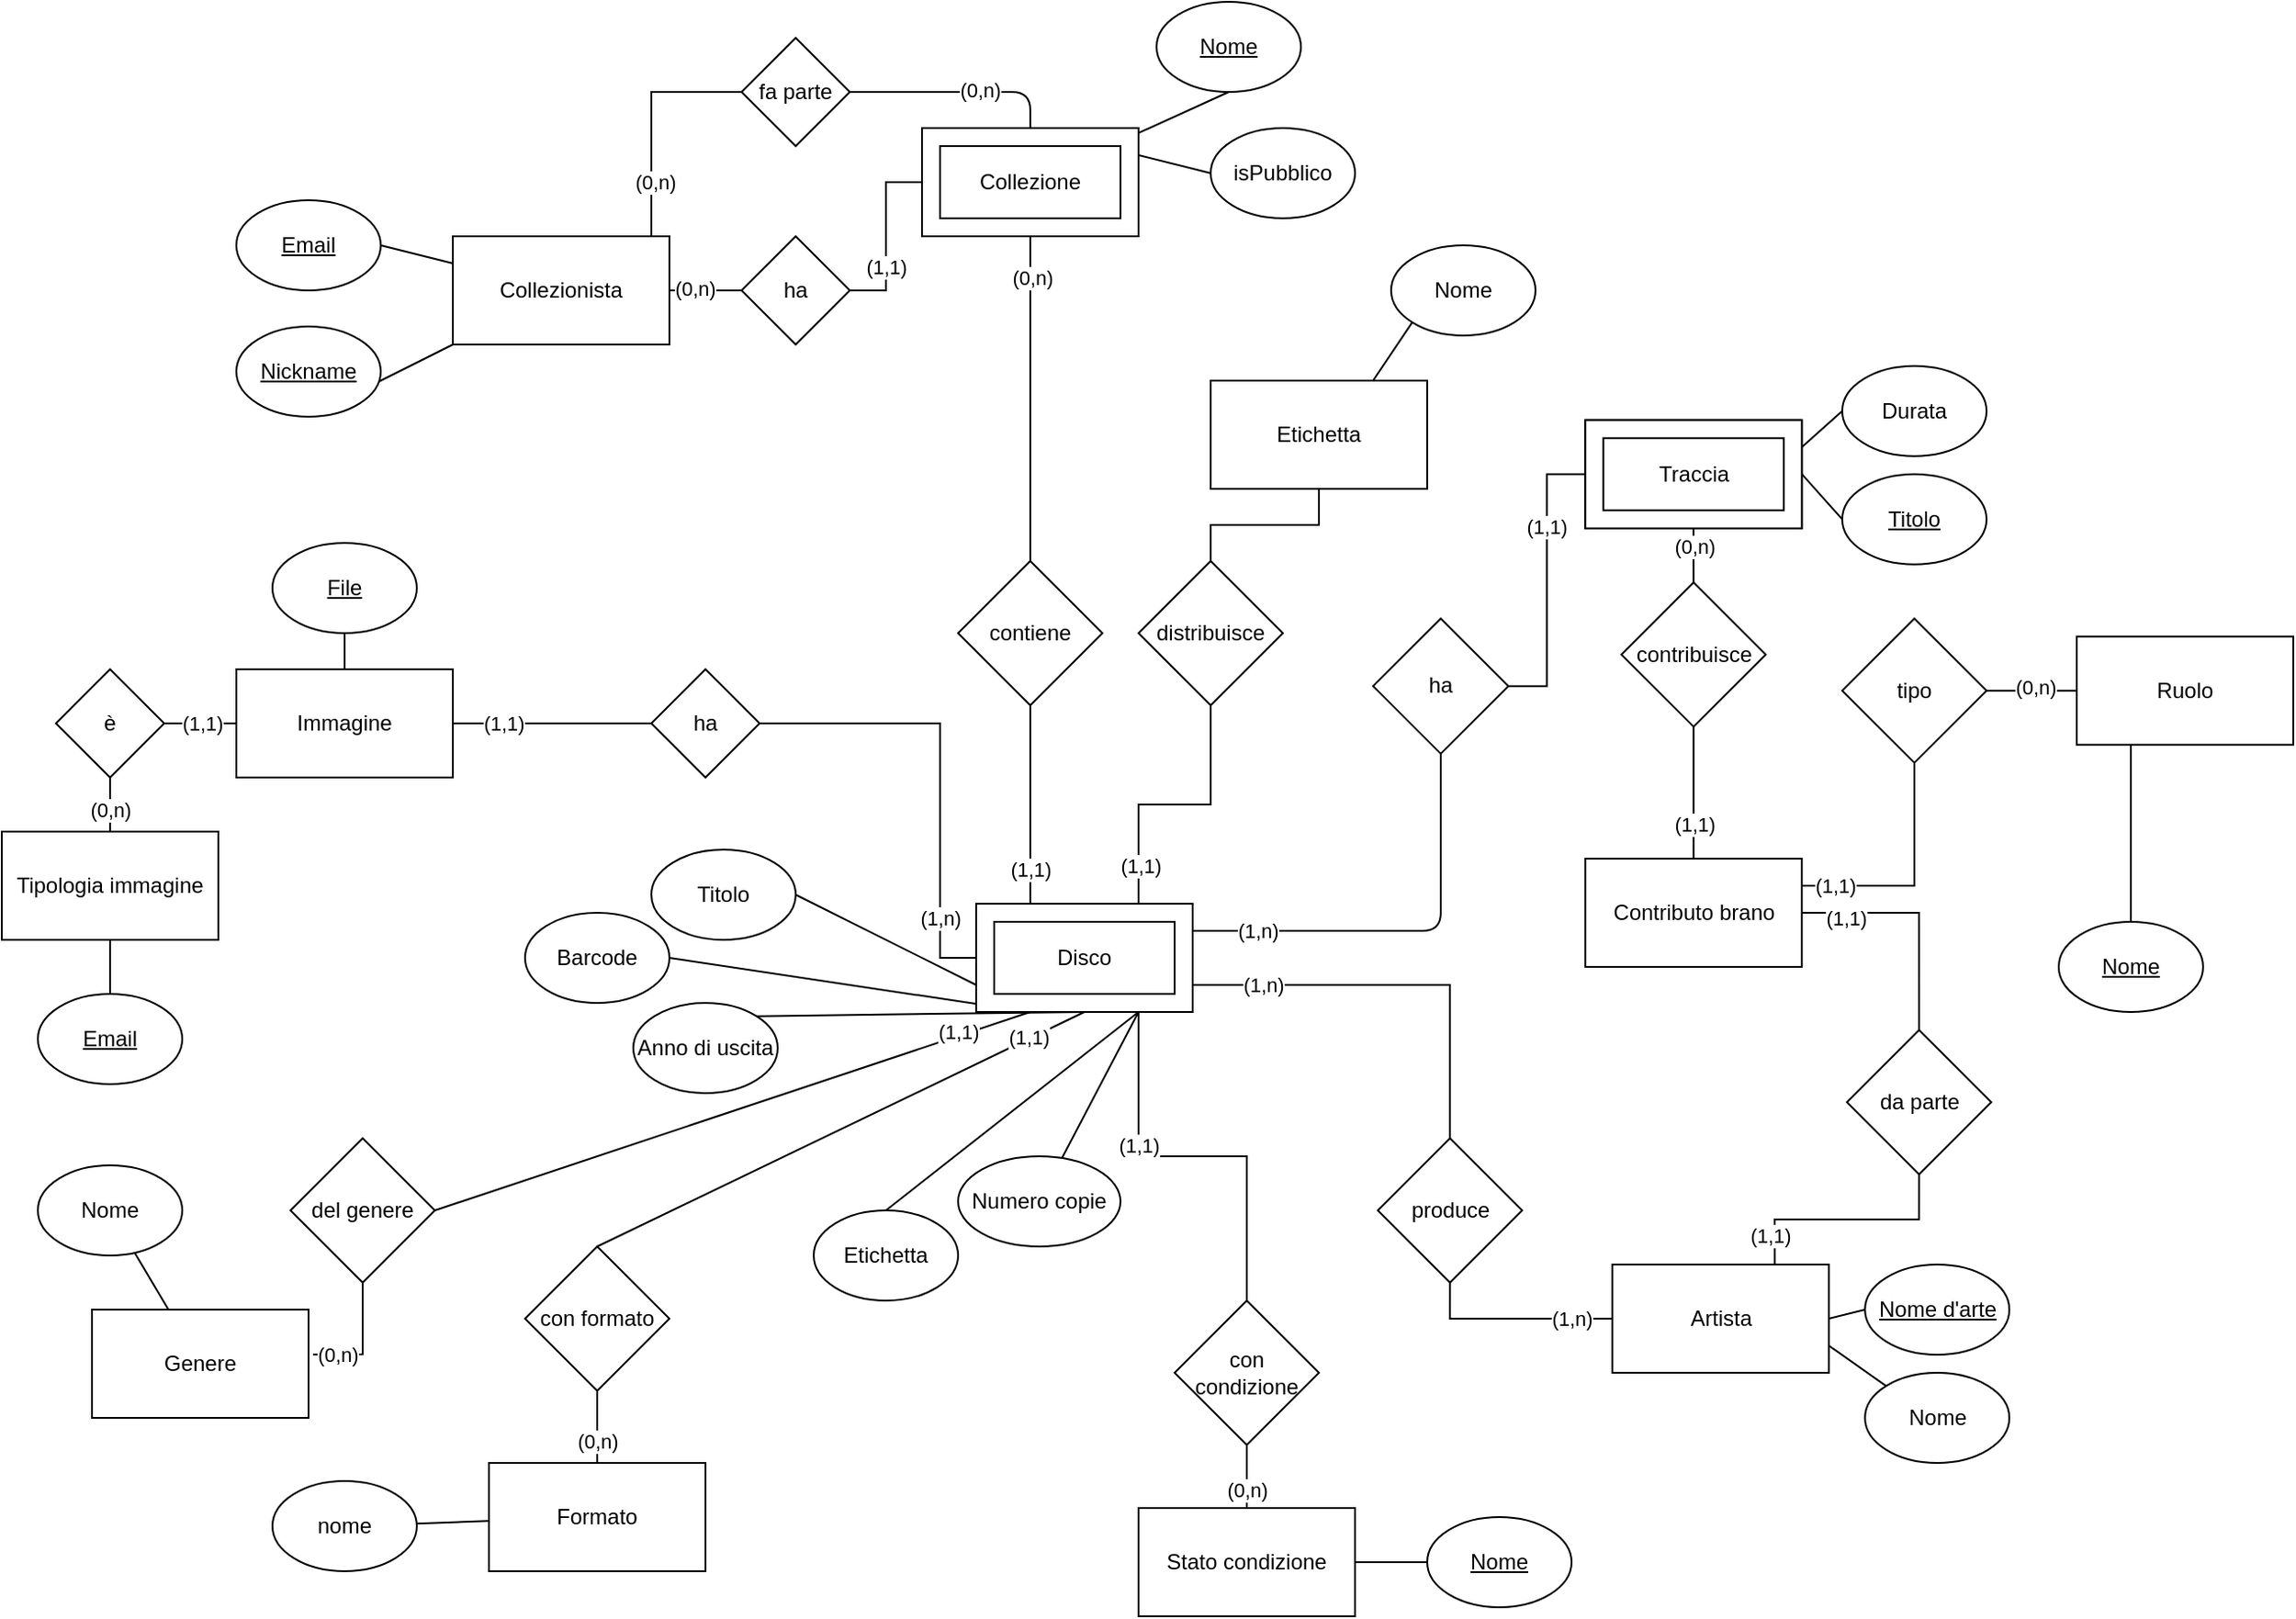 <mxfile version="21.6.2" type="device">
  <diagram id="R2lEEEUBdFMjLlhIrx00" name="Page-1">
    <mxGraphModel dx="2600" dy="2055" grid="1" gridSize="10" guides="1" tooltips="1" connect="1" arrows="1" fold="1" page="1" pageScale="1" pageWidth="850" pageHeight="1100" math="0" shadow="0" extFonts="Permanent Marker^https://fonts.googleapis.com/css?family=Permanent+Marker">
      <root>
        <mxCell id="0" />
        <mxCell id="1" parent="0" />
        <mxCell id="YJRpV-6I6PbXK376YmPo-45" style="edgeStyle=orthogonalEdgeStyle;orthogonalLoop=1;jettySize=auto;html=1;exitX=1;exitY=0.5;exitDx=0;exitDy=0;endArrow=none;endFill=0;" parent="1" source="YJRpV-6I6PbXK376YmPo-1" target="YJRpV-6I6PbXK376YmPo-44" edge="1">
          <mxGeometry relative="1" as="geometry" />
        </mxCell>
        <mxCell id="YJRpV-6I6PbXK376YmPo-58" value="(0,n)" style="edgeLabel;html=1;align=center;verticalAlign=middle;resizable=0;points=[];" parent="YJRpV-6I6PbXK376YmPo-45" vertex="1" connectable="0">
          <mxGeometry x="-0.288" y="1" relative="1" as="geometry">
            <mxPoint as="offset" />
          </mxGeometry>
        </mxCell>
        <mxCell id="YJRpV-6I6PbXK376YmPo-51" style="edgeStyle=orthogonalEdgeStyle;orthogonalLoop=1;jettySize=auto;html=1;exitX=0.75;exitY=0;exitDx=0;exitDy=0;entryX=0;entryY=0.5;entryDx=0;entryDy=0;shadow=0;fillOpacity=100;strokeOpacity=100;flowAnimation=0;noJump=0;enumerate=0;comic=0;backgroundOutline=0;endArrow=none;endFill=0;rounded=0;" parent="1" source="YJRpV-6I6PbXK376YmPo-1" target="YJRpV-6I6PbXK376YmPo-50" edge="1">
          <mxGeometry relative="1" as="geometry">
            <Array as="points">
              <mxPoint x="150" y="-100" />
            </Array>
          </mxGeometry>
        </mxCell>
        <mxCell id="7gbNZNiF9psc7FA7MkVE-54" value="(0,n)" style="edgeLabel;html=1;align=center;verticalAlign=middle;resizable=0;points=[];" parent="YJRpV-6I6PbXK376YmPo-51" vertex="1" connectable="0">
          <mxGeometry x="-0.327" y="-2" relative="1" as="geometry">
            <mxPoint as="offset" />
          </mxGeometry>
        </mxCell>
        <mxCell id="YJRpV-6I6PbXK376YmPo-1" value="Collezionista" style="rounded=0;whiteSpace=wrap;html=1;" parent="1" vertex="1">
          <mxGeometry x="40" y="-20" width="120" height="60" as="geometry" />
        </mxCell>
        <mxCell id="YJRpV-6I6PbXK376YmPo-12" style="rounded=0;orthogonalLoop=1;jettySize=auto;html=1;exitX=0.5;exitY=1;exitDx=0;exitDy=0;endArrow=none;endFill=0;" parent="1" source="YJRpV-6I6PbXK376YmPo-2" target="YJRpV-6I6PbXK376YmPo-1" edge="1">
          <mxGeometry relative="1" as="geometry" />
        </mxCell>
        <mxCell id="YJRpV-6I6PbXK376YmPo-2" value="&lt;u&gt;Nickname&lt;/u&gt;" style="ellipse;whiteSpace=wrap;html=1;rounded=0;" parent="1" vertex="1">
          <mxGeometry x="-80" y="30" width="80" height="50" as="geometry" />
        </mxCell>
        <mxCell id="YJRpV-6I6PbXK376YmPo-13" style="rounded=0;orthogonalLoop=1;jettySize=auto;html=1;exitX=1;exitY=0.5;exitDx=0;exitDy=0;endArrow=none;endFill=0;" parent="1" source="YJRpV-6I6PbXK376YmPo-3" target="YJRpV-6I6PbXK376YmPo-1" edge="1">
          <mxGeometry relative="1" as="geometry" />
        </mxCell>
        <mxCell id="YJRpV-6I6PbXK376YmPo-3" value="&lt;u&gt;Email&lt;/u&gt;" style="ellipse;whiteSpace=wrap;html=1;rounded=0;" parent="1" vertex="1">
          <mxGeometry x="-80" y="-40" width="80" height="50" as="geometry" />
        </mxCell>
        <mxCell id="YJRpV-6I6PbXK376YmPo-14" style="rounded=0;orthogonalLoop=1;jettySize=auto;html=1;exitX=0.5;exitY=1;exitDx=0;exitDy=0;endArrow=none;endFill=0;" parent="1" source="YJRpV-6I6PbXK376YmPo-4" target="YJRpV-6I6PbXK376YmPo-5" edge="1">
          <mxGeometry relative="1" as="geometry" />
        </mxCell>
        <mxCell id="YJRpV-6I6PbXK376YmPo-4" value="&lt;u&gt;Nome&lt;/u&gt;" style="ellipse;whiteSpace=wrap;html=1;rounded=0;" parent="1" vertex="1">
          <mxGeometry x="430" y="-150" width="80" height="50" as="geometry" />
        </mxCell>
        <mxCell id="YJRpV-6I6PbXK376YmPo-42" style="edgeStyle=orthogonalEdgeStyle;orthogonalLoop=1;jettySize=auto;html=1;exitX=0.5;exitY=1;exitDx=0;exitDy=0;entryX=0.5;entryY=0;entryDx=0;entryDy=0;endArrow=none;endFill=0;rounded=0;" parent="1" source="YJRpV-6I6PbXK376YmPo-5" target="YJRpV-6I6PbXK376YmPo-40" edge="1">
          <mxGeometry relative="1" as="geometry" />
        </mxCell>
        <mxCell id="7gbNZNiF9psc7FA7MkVE-52" value="(0,n)" style="edgeLabel;html=1;align=center;verticalAlign=middle;resizable=0;points=[];" parent="YJRpV-6I6PbXK376YmPo-42" vertex="1" connectable="0">
          <mxGeometry x="-0.75" y="1" relative="1" as="geometry">
            <mxPoint as="offset" />
          </mxGeometry>
        </mxCell>
        <mxCell id="YJRpV-6I6PbXK376YmPo-5" value="Collezione" style="rounded=0;whiteSpace=wrap;html=1;" parent="1" vertex="1">
          <mxGeometry x="300" y="-80" width="120" height="60" as="geometry" />
        </mxCell>
        <mxCell id="Ma3Oa-v_wPsc2BR-cIb4-39" style="edgeStyle=orthogonalEdgeStyle;rounded=0;orthogonalLoop=1;jettySize=auto;html=1;exitX=0;exitY=0.5;exitDx=0;exitDy=0;entryX=1;entryY=0.5;entryDx=0;entryDy=0;endArrow=none;endFill=0;" edge="1" parent="1" source="YJRpV-6I6PbXK376YmPo-6" target="Ma3Oa-v_wPsc2BR-cIb4-38">
          <mxGeometry relative="1" as="geometry" />
        </mxCell>
        <mxCell id="Ma3Oa-v_wPsc2BR-cIb4-43" value="(1,1)" style="edgeLabel;html=1;align=center;verticalAlign=middle;resizable=0;points=[];" vertex="1" connectable="0" parent="Ma3Oa-v_wPsc2BR-cIb4-39">
          <mxGeometry x="-0.038" relative="1" as="geometry">
            <mxPoint as="offset" />
          </mxGeometry>
        </mxCell>
        <mxCell id="YJRpV-6I6PbXK376YmPo-6" value="Immagine" style="rounded=0;whiteSpace=wrap;html=1;" parent="1" vertex="1">
          <mxGeometry x="-80" y="220" width="120" height="60" as="geometry" />
        </mxCell>
        <mxCell id="YJRpV-6I6PbXK376YmPo-25" style="orthogonalLoop=1;jettySize=auto;html=1;exitX=0.5;exitY=1;exitDx=0;exitDy=0;entryX=1;entryY=0;entryDx=0;entryDy=0;endArrow=none;endFill=0;" parent="1" source="YJRpV-6I6PbXK376YmPo-7" target="YJRpV-6I6PbXK376YmPo-19" edge="1">
          <mxGeometry relative="1" as="geometry" />
        </mxCell>
        <mxCell id="YJRpV-6I6PbXK376YmPo-27" style="orthogonalLoop=1;jettySize=auto;html=1;exitX=0.25;exitY=1;exitDx=0;exitDy=0;entryX=1;entryY=0.5;entryDx=0;entryDy=0;endArrow=none;endFill=0;" parent="1" source="YJRpV-6I6PbXK376YmPo-7" target="YJRpV-6I6PbXK376YmPo-18" edge="1">
          <mxGeometry relative="1" as="geometry" />
        </mxCell>
        <mxCell id="YJRpV-6I6PbXK376YmPo-28" style="orthogonalLoop=1;jettySize=auto;html=1;exitX=0;exitY=0;exitDx=30;exitDy=60;entryX=1;entryY=0.5;entryDx=0;entryDy=0;endArrow=none;endFill=0;exitPerimeter=0;" parent="1" source="7gbNZNiF9psc7FA7MkVE-36" target="Ma3Oa-v_wPsc2BR-cIb4-10" edge="1">
          <mxGeometry relative="1" as="geometry" />
        </mxCell>
        <mxCell id="YJRpV-6I6PbXK376YmPo-30" style="orthogonalLoop=1;jettySize=auto;html=1;exitX=0;exitY=0.75;exitDx=0;exitDy=0;entryX=1;entryY=0.5;entryDx=0;entryDy=0;endArrow=none;endFill=0;" parent="1" source="YJRpV-6I6PbXK376YmPo-7" target="YJRpV-6I6PbXK376YmPo-17" edge="1">
          <mxGeometry relative="1" as="geometry" />
        </mxCell>
        <mxCell id="YJRpV-6I6PbXK376YmPo-38" style="edgeStyle=orthogonalEdgeStyle;orthogonalLoop=1;jettySize=auto;html=1;exitX=0;exitY=0;exitDx=120;exitDy=15;endArrow=none;endFill=0;exitPerimeter=0;" parent="1" source="7gbNZNiF9psc7FA7MkVE-36" target="YJRpV-6I6PbXK376YmPo-37" edge="1">
          <mxGeometry relative="1" as="geometry" />
        </mxCell>
        <mxCell id="7gbNZNiF9psc7FA7MkVE-57" value="(1,n)" style="edgeLabel;html=1;align=center;verticalAlign=middle;resizable=0;points=[];" parent="YJRpV-6I6PbXK376YmPo-38" vertex="1" connectable="0">
          <mxGeometry x="-0.693" relative="1" as="geometry">
            <mxPoint as="offset" />
          </mxGeometry>
        </mxCell>
        <mxCell id="7gbNZNiF9psc7FA7MkVE-28" value="" style="edgeStyle=orthogonalEdgeStyle;rounded=0;orthogonalLoop=1;jettySize=auto;html=1;endArrow=none;endFill=0;exitX=0;exitY=0;exitDx=120;exitDy=45;exitPerimeter=0;" parent="1" source="7gbNZNiF9psc7FA7MkVE-36" target="7gbNZNiF9psc7FA7MkVE-27" edge="1">
          <mxGeometry relative="1" as="geometry" />
        </mxCell>
        <mxCell id="7gbNZNiF9psc7FA7MkVE-61" value="(1,n)" style="edgeLabel;html=1;align=center;verticalAlign=middle;resizable=0;points=[];" parent="7gbNZNiF9psc7FA7MkVE-28" vertex="1" connectable="0">
          <mxGeometry x="-0.609" relative="1" as="geometry">
            <mxPoint x="-6" as="offset" />
          </mxGeometry>
        </mxCell>
        <mxCell id="YJRpV-6I6PbXK376YmPo-7" value="Disco" style="rounded=0;whiteSpace=wrap;html=1;" parent="1" vertex="1">
          <mxGeometry x="330" y="350" width="120" height="60" as="geometry" />
        </mxCell>
        <mxCell id="YJRpV-6I6PbXK376YmPo-9" value="Traccia" style="rounded=0;whiteSpace=wrap;html=1;" parent="1" vertex="1">
          <mxGeometry x="667.63" y="81.85" width="120" height="60" as="geometry" />
        </mxCell>
        <mxCell id="Ma3Oa-v_wPsc2BR-cIb4-13" style="rounded=0;orthogonalLoop=1;jettySize=auto;html=1;endArrow=none;endFill=0;" edge="1" parent="1" source="YJRpV-6I6PbXK376YmPo-15" target="Ma3Oa-v_wPsc2BR-cIb4-12">
          <mxGeometry relative="1" as="geometry" />
        </mxCell>
        <mxCell id="YJRpV-6I6PbXK376YmPo-15" value="Nome" style="ellipse;whiteSpace=wrap;html=1;rounded=0;" parent="1" vertex="1">
          <mxGeometry x="-190" y="495" width="80" height="50" as="geometry" />
        </mxCell>
        <mxCell id="YJRpV-6I6PbXK376YmPo-16" value="nome" style="ellipse;whiteSpace=wrap;html=1;rounded=0;" parent="1" vertex="1">
          <mxGeometry x="-60" y="670" width="80" height="50" as="geometry" />
        </mxCell>
        <mxCell id="YJRpV-6I6PbXK376YmPo-17" value="Titolo" style="ellipse;whiteSpace=wrap;html=1;rounded=0;" parent="1" vertex="1">
          <mxGeometry x="150" y="320" width="80" height="50" as="geometry" />
        </mxCell>
        <mxCell id="YJRpV-6I6PbXK376YmPo-18" value="Barcode" style="ellipse;whiteSpace=wrap;html=1;rounded=0;" parent="1" vertex="1">
          <mxGeometry x="80" y="355" width="80" height="50" as="geometry" />
        </mxCell>
        <mxCell id="YJRpV-6I6PbXK376YmPo-19" value="Anno di uscita" style="ellipse;whiteSpace=wrap;html=1;rounded=0;" parent="1" vertex="1">
          <mxGeometry x="140" y="405" width="80" height="50" as="geometry" />
        </mxCell>
        <mxCell id="YJRpV-6I6PbXK376YmPo-21" value="&lt;u&gt;Nome&lt;/u&gt;" style="ellipse;whiteSpace=wrap;html=1;rounded=0;" parent="1" vertex="1">
          <mxGeometry x="580" y="690" width="80" height="50" as="geometry" />
        </mxCell>
        <mxCell id="YJRpV-6I6PbXK376YmPo-31" value="" style="orthogonalLoop=1;jettySize=auto;html=1;exitX=0.75;exitY=1;exitDx=0;exitDy=0;entryX=0.5;entryY=0;entryDx=0;entryDy=0;endArrow=none;endFill=0;" parent="1" source="YJRpV-6I6PbXK376YmPo-7" target="YJRpV-6I6PbXK376YmPo-20" edge="1">
          <mxGeometry relative="1" as="geometry">
            <mxPoint x="360" y="290" as="sourcePoint" />
            <mxPoint x="510" y="460" as="targetPoint" />
          </mxGeometry>
        </mxCell>
        <mxCell id="YJRpV-6I6PbXK376YmPo-20" value="Etichetta" style="ellipse;whiteSpace=wrap;html=1;rounded=0;" parent="1" vertex="1">
          <mxGeometry x="240" y="520" width="80" height="50" as="geometry" />
        </mxCell>
        <mxCell id="YJRpV-6I6PbXK376YmPo-36" style="edgeStyle=orthogonalEdgeStyle;orthogonalLoop=1;jettySize=auto;html=1;exitX=1;exitY=0.5;exitDx=0;exitDy=0;entryX=0;entryY=0.5;entryDx=0;entryDy=0;endArrow=none;endFill=0;strokeColor=default;rounded=0;" parent="1" source="YJRpV-6I6PbXK376YmPo-34" target="YJRpV-6I6PbXK376YmPo-7" edge="1">
          <mxGeometry relative="1" as="geometry">
            <Array as="points">
              <mxPoint x="310" y="250" />
              <mxPoint x="310" y="380" />
            </Array>
          </mxGeometry>
        </mxCell>
        <mxCell id="YJRpV-6I6PbXK376YmPo-64" value="(1,n)" style="edgeLabel;html=1;align=center;verticalAlign=middle;resizable=0;points=[];" parent="YJRpV-6I6PbXK376YmPo-36" vertex="1" connectable="0">
          <mxGeometry x="0.223" y="-1" relative="1" as="geometry">
            <mxPoint x="1" y="55" as="offset" />
          </mxGeometry>
        </mxCell>
        <mxCell id="7gbNZNiF9psc7FA7MkVE-38" style="edgeStyle=orthogonalEdgeStyle;rounded=0;orthogonalLoop=1;jettySize=auto;html=1;entryX=1;entryY=0.5;entryDx=0;entryDy=0;endArrow=none;endFill=0;" parent="1" source="YJRpV-6I6PbXK376YmPo-34" target="YJRpV-6I6PbXK376YmPo-6" edge="1">
          <mxGeometry relative="1" as="geometry" />
        </mxCell>
        <mxCell id="7gbNZNiF9psc7FA7MkVE-39" value="(1,1)" style="edgeLabel;html=1;align=center;verticalAlign=middle;resizable=0;points=[];" parent="7gbNZNiF9psc7FA7MkVE-38" vertex="1" connectable="0">
          <mxGeometry x="0.789" relative="1" as="geometry">
            <mxPoint x="16" as="offset" />
          </mxGeometry>
        </mxCell>
        <mxCell id="YJRpV-6I6PbXK376YmPo-34" value="ha" style="rhombus;whiteSpace=wrap;html=1;" parent="1" vertex="1">
          <mxGeometry x="150" y="220" width="60" height="60" as="geometry" />
        </mxCell>
        <mxCell id="YJRpV-6I6PbXK376YmPo-39" style="edgeStyle=orthogonalEdgeStyle;orthogonalLoop=1;jettySize=auto;html=1;exitX=1;exitY=0.5;exitDx=0;exitDy=0;entryX=0;entryY=0.5;entryDx=0;entryDy=0;endArrow=none;endFill=0;rounded=0;" parent="1" source="YJRpV-6I6PbXK376YmPo-37" target="YJRpV-6I6PbXK376YmPo-9" edge="1">
          <mxGeometry relative="1" as="geometry" />
        </mxCell>
        <mxCell id="7gbNZNiF9psc7FA7MkVE-58" value="(1,1)" style="edgeLabel;html=1;align=center;verticalAlign=middle;resizable=0;points=[];" parent="YJRpV-6I6PbXK376YmPo-39" vertex="1" connectable="0">
          <mxGeometry x="0.353" y="-1" relative="1" as="geometry">
            <mxPoint x="-2" y="-1" as="offset" />
          </mxGeometry>
        </mxCell>
        <mxCell id="YJRpV-6I6PbXK376YmPo-37" value="ha" style="rhombus;whiteSpace=wrap;html=1;" parent="1" vertex="1">
          <mxGeometry x="550" y="191.85" width="75" height="75" as="geometry" />
        </mxCell>
        <mxCell id="YJRpV-6I6PbXK376YmPo-43" style="edgeStyle=orthogonalEdgeStyle;orthogonalLoop=1;jettySize=auto;html=1;exitX=0.5;exitY=1;exitDx=0;exitDy=0;endArrow=none;endFill=0;entryX=0;entryY=0;entryDx=30;entryDy=0;entryPerimeter=0;" parent="1" source="YJRpV-6I6PbXK376YmPo-40" target="7gbNZNiF9psc7FA7MkVE-36" edge="1">
          <mxGeometry relative="1" as="geometry" />
        </mxCell>
        <mxCell id="7gbNZNiF9psc7FA7MkVE-51" value="(1,1)" style="edgeLabel;html=1;align=center;verticalAlign=middle;resizable=0;points=[];" parent="YJRpV-6I6PbXK376YmPo-43" vertex="1" connectable="0">
          <mxGeometry x="-0.644" y="1" relative="1" as="geometry">
            <mxPoint x="-1" y="71" as="offset" />
          </mxGeometry>
        </mxCell>
        <mxCell id="YJRpV-6I6PbXK376YmPo-40" value="contiene" style="rhombus;whiteSpace=wrap;html=1;" parent="1" vertex="1">
          <mxGeometry x="320" y="160" width="80" height="80" as="geometry" />
        </mxCell>
        <mxCell id="YJRpV-6I6PbXK376YmPo-46" style="edgeStyle=orthogonalEdgeStyle;orthogonalLoop=1;jettySize=auto;html=1;exitX=1;exitY=0.5;exitDx=0;exitDy=0;entryX=0;entryY=0.5;entryDx=0;entryDy=0;endArrow=none;endFill=0;rounded=0;" parent="1" source="YJRpV-6I6PbXK376YmPo-44" target="YJRpV-6I6PbXK376YmPo-5" edge="1">
          <mxGeometry relative="1" as="geometry" />
        </mxCell>
        <mxCell id="YJRpV-6I6PbXK376YmPo-59" value="(1,1)" style="edgeLabel;html=1;align=center;verticalAlign=middle;resizable=0;points=[];" parent="YJRpV-6I6PbXK376YmPo-46" vertex="1" connectable="0">
          <mxGeometry x="-0.335" relative="1" as="geometry">
            <mxPoint as="offset" />
          </mxGeometry>
        </mxCell>
        <mxCell id="YJRpV-6I6PbXK376YmPo-44" value="ha" style="rhombus;whiteSpace=wrap;html=1;" parent="1" vertex="1">
          <mxGeometry x="200" y="-20" width="60" height="60" as="geometry" />
        </mxCell>
        <mxCell id="YJRpV-6I6PbXK376YmPo-52" style="edgeStyle=orthogonalEdgeStyle;orthogonalLoop=1;jettySize=auto;html=1;exitX=0.5;exitY=0;exitDx=0;exitDy=0;entryX=1;entryY=0.5;entryDx=0;entryDy=0;endArrow=none;endFill=0;" parent="1" source="YJRpV-6I6PbXK376YmPo-5" target="YJRpV-6I6PbXK376YmPo-50" edge="1">
          <mxGeometry relative="1" as="geometry">
            <mxPoint x="310" y="-110" as="targetPoint" />
          </mxGeometry>
        </mxCell>
        <mxCell id="7gbNZNiF9psc7FA7MkVE-55" value="(0,n)" style="edgeLabel;html=1;align=center;verticalAlign=middle;resizable=0;points=[];" parent="YJRpV-6I6PbXK376YmPo-52" vertex="1" connectable="0">
          <mxGeometry x="-0.2" y="-1" relative="1" as="geometry">
            <mxPoint as="offset" />
          </mxGeometry>
        </mxCell>
        <mxCell id="YJRpV-6I6PbXK376YmPo-50" value="fa parte" style="rhombus;whiteSpace=wrap;html=1;" parent="1" vertex="1">
          <mxGeometry x="200" y="-130" width="60" height="60" as="geometry" />
        </mxCell>
        <mxCell id="7gbNZNiF9psc7FA7MkVE-1" value="isPubblico" style="ellipse;whiteSpace=wrap;html=1;rounded=0;" parent="1" vertex="1">
          <mxGeometry x="460" y="-80" width="80" height="50" as="geometry" />
        </mxCell>
        <mxCell id="7gbNZNiF9psc7FA7MkVE-3" style="rounded=0;orthogonalLoop=1;jettySize=auto;html=1;exitX=0;exitY=0.5;exitDx=0;exitDy=0;endArrow=none;endFill=0;entryX=1;entryY=0.25;entryDx=0;entryDy=0;" parent="1" source="7gbNZNiF9psc7FA7MkVE-1" target="YJRpV-6I6PbXK376YmPo-5" edge="1">
          <mxGeometry relative="1" as="geometry">
            <mxPoint x="460" y="-60" as="sourcePoint" />
            <mxPoint x="410" y="-10" as="targetPoint" />
          </mxGeometry>
        </mxCell>
        <mxCell id="7gbNZNiF9psc7FA7MkVE-4" value="Numero copie" style="ellipse;whiteSpace=wrap;html=1;rounded=0;" parent="1" vertex="1">
          <mxGeometry x="320" y="490" width="90" height="50" as="geometry" />
        </mxCell>
        <mxCell id="7gbNZNiF9psc7FA7MkVE-5" style="orthogonalLoop=1;jettySize=auto;html=1;exitX=0.75;exitY=1;exitDx=0;exitDy=0;endArrow=none;endFill=0;" parent="1" source="YJRpV-6I6PbXK376YmPo-7" target="7gbNZNiF9psc7FA7MkVE-4" edge="1">
          <mxGeometry relative="1" as="geometry">
            <mxPoint x="430" y="320" as="sourcePoint" />
            <mxPoint x="480" y="420" as="targetPoint" />
          </mxGeometry>
        </mxCell>
        <mxCell id="7gbNZNiF9psc7FA7MkVE-9" value="&lt;u style=&quot;&quot;&gt;File&lt;/u&gt;" style="ellipse;whiteSpace=wrap;html=1;rounded=0;" parent="1" vertex="1">
          <mxGeometry x="-60" y="150" width="80" height="50" as="geometry" />
        </mxCell>
        <mxCell id="7gbNZNiF9psc7FA7MkVE-10" style="orthogonalLoop=1;jettySize=auto;html=1;exitX=0.5;exitY=0;exitDx=0;exitDy=0;entryX=0.5;entryY=1;entryDx=0;entryDy=0;endArrow=none;endFill=0;" parent="1" source="YJRpV-6I6PbXK376YmPo-6" target="7gbNZNiF9psc7FA7MkVE-9" edge="1">
          <mxGeometry relative="1" as="geometry">
            <mxPoint x="80" y="215" as="sourcePoint" />
            <mxPoint x="-10" y="225" as="targetPoint" />
          </mxGeometry>
        </mxCell>
        <mxCell id="7gbNZNiF9psc7FA7MkVE-11" value="Durata" style="ellipse;whiteSpace=wrap;html=1;rounded=0;" parent="1" vertex="1">
          <mxGeometry x="810" y="51.85" width="80" height="50" as="geometry" />
        </mxCell>
        <mxCell id="7gbNZNiF9psc7FA7MkVE-12" value="&lt;u&gt;Titolo&lt;/u&gt;" style="ellipse;whiteSpace=wrap;html=1;rounded=0;" parent="1" vertex="1">
          <mxGeometry x="810" y="111.85" width="80" height="50" as="geometry" />
        </mxCell>
        <mxCell id="7gbNZNiF9psc7FA7MkVE-13" style="orthogonalLoop=1;jettySize=auto;html=1;exitX=1;exitY=0.5;exitDx=0;exitDy=0;endArrow=none;endFill=0;entryX=0;entryY=0.5;entryDx=0;entryDy=0;" parent="1" source="YJRpV-6I6PbXK376YmPo-9" target="7gbNZNiF9psc7FA7MkVE-12" edge="1">
          <mxGeometry relative="1" as="geometry">
            <mxPoint x="787.63" y="91.85" as="sourcePoint" />
            <mxPoint x="887.63" y="91.85" as="targetPoint" />
          </mxGeometry>
        </mxCell>
        <mxCell id="7gbNZNiF9psc7FA7MkVE-14" style="orthogonalLoop=1;jettySize=auto;html=1;exitX=1;exitY=0.25;exitDx=0;exitDy=0;endArrow=none;endFill=0;entryX=0;entryY=0.5;entryDx=0;entryDy=0;" parent="1" source="YJRpV-6I6PbXK376YmPo-9" target="7gbNZNiF9psc7FA7MkVE-11" edge="1">
          <mxGeometry relative="1" as="geometry">
            <mxPoint x="627.63" y="1.85" as="sourcePoint" />
            <mxPoint x="727.63" y="1.85" as="targetPoint" />
          </mxGeometry>
        </mxCell>
        <mxCell id="7gbNZNiF9psc7FA7MkVE-16" value="Artista" style="rounded=0;whiteSpace=wrap;html=1;" parent="1" vertex="1">
          <mxGeometry x="682.63" y="550" width="120" height="60" as="geometry" />
        </mxCell>
        <mxCell id="7gbNZNiF9psc7FA7MkVE-25" value="&lt;u&gt;Nome d&#39;arte&lt;/u&gt;" style="ellipse;whiteSpace=wrap;html=1;rounded=0;" parent="1" vertex="1">
          <mxGeometry x="822.63" y="550" width="80" height="50" as="geometry" />
        </mxCell>
        <mxCell id="7gbNZNiF9psc7FA7MkVE-26" style="orthogonalLoop=1;jettySize=auto;html=1;exitX=1;exitY=0.75;exitDx=0;exitDy=0;endArrow=none;endFill=0;entryX=0;entryY=0;entryDx=0;entryDy=0;" parent="1" source="7gbNZNiF9psc7FA7MkVE-16" target="7gbNZNiF9psc7FA7MkVE-33" edge="1">
          <mxGeometry relative="1" as="geometry">
            <mxPoint x="832.63" y="485" as="sourcePoint" />
            <mxPoint x="872.63" y="595" as="targetPoint" />
          </mxGeometry>
        </mxCell>
        <mxCell id="7gbNZNiF9psc7FA7MkVE-29" style="edgeStyle=orthogonalEdgeStyle;rounded=0;orthogonalLoop=1;jettySize=auto;html=1;endArrow=none;endFill=0;exitX=0.5;exitY=1;exitDx=0;exitDy=0;" parent="1" source="7gbNZNiF9psc7FA7MkVE-27" target="7gbNZNiF9psc7FA7MkVE-16" edge="1">
          <mxGeometry relative="1" as="geometry">
            <mxPoint x="642.63" y="575" as="sourcePoint" />
          </mxGeometry>
        </mxCell>
        <mxCell id="7gbNZNiF9psc7FA7MkVE-63" value="(1,n)" style="edgeLabel;html=1;align=center;verticalAlign=middle;resizable=0;points=[];" parent="7gbNZNiF9psc7FA7MkVE-29" vertex="1" connectable="0">
          <mxGeometry x="0.223" relative="1" as="geometry">
            <mxPoint x="20" as="offset" />
          </mxGeometry>
        </mxCell>
        <mxCell id="7gbNZNiF9psc7FA7MkVE-27" value="produce" style="rhombus;whiteSpace=wrap;html=1;rounded=0;" parent="1" vertex="1">
          <mxGeometry x="552.63" y="480" width="80" height="80" as="geometry" />
        </mxCell>
        <mxCell id="7gbNZNiF9psc7FA7MkVE-32" value="" style="verticalLabelPosition=bottom;verticalAlign=top;html=1;shape=mxgraph.basic.frame;dx=10;whiteSpace=wrap;" parent="1" vertex="1">
          <mxGeometry x="300" y="-80" width="120" height="60" as="geometry" />
        </mxCell>
        <mxCell id="7gbNZNiF9psc7FA7MkVE-33" value="Nome" style="ellipse;whiteSpace=wrap;html=1;rounded=0;" parent="1" vertex="1">
          <mxGeometry x="822.63" y="610" width="80" height="50" as="geometry" />
        </mxCell>
        <mxCell id="7gbNZNiF9psc7FA7MkVE-34" style="orthogonalLoop=1;jettySize=auto;html=1;exitX=1;exitY=0.5;exitDx=0;exitDy=0;endArrow=none;endFill=0;entryX=0;entryY=0.5;entryDx=0;entryDy=0;" parent="1" source="7gbNZNiF9psc7FA7MkVE-16" target="7gbNZNiF9psc7FA7MkVE-25" edge="1">
          <mxGeometry relative="1" as="geometry">
            <mxPoint x="812.63" y="585" as="sourcePoint" />
            <mxPoint x="834.63" y="622" as="targetPoint" />
          </mxGeometry>
        </mxCell>
        <mxCell id="Ma3Oa-v_wPsc2BR-cIb4-8" style="edgeStyle=orthogonalEdgeStyle;rounded=0;orthogonalLoop=1;jettySize=auto;html=1;exitX=0;exitY=0;exitDx=90.0;exitDy=60.0;exitPerimeter=0;entryX=0.5;entryY=0;entryDx=0;entryDy=0;endArrow=none;endFill=0;" edge="1" parent="1" source="7gbNZNiF9psc7FA7MkVE-36" target="Ma3Oa-v_wPsc2BR-cIb4-7">
          <mxGeometry relative="1" as="geometry" />
        </mxCell>
        <mxCell id="Ma3Oa-v_wPsc2BR-cIb4-14" value="(1,1)" style="edgeLabel;html=1;align=center;verticalAlign=middle;resizable=0;points=[];" vertex="1" connectable="0" parent="Ma3Oa-v_wPsc2BR-cIb4-8">
          <mxGeometry x="-0.332" relative="1" as="geometry">
            <mxPoint as="offset" />
          </mxGeometry>
        </mxCell>
        <mxCell id="Ma3Oa-v_wPsc2BR-cIb4-137" style="rounded=0;orthogonalLoop=1;jettySize=auto;html=1;exitX=0.5;exitY=1;exitDx=0;exitDy=0;exitPerimeter=0;entryX=0.5;entryY=0;entryDx=0;entryDy=0;endArrow=none;endFill=0;" edge="1" parent="1" source="7gbNZNiF9psc7FA7MkVE-36" target="Ma3Oa-v_wPsc2BR-cIb4-136">
          <mxGeometry relative="1" as="geometry" />
        </mxCell>
        <mxCell id="Ma3Oa-v_wPsc2BR-cIb4-142" value="(1,1)" style="edgeLabel;html=1;align=center;verticalAlign=middle;resizable=0;points=[];" vertex="1" connectable="0" parent="Ma3Oa-v_wPsc2BR-cIb4-137">
          <mxGeometry x="-0.828" y="-2" relative="1" as="geometry">
            <mxPoint x="-46" y="1" as="offset" />
          </mxGeometry>
        </mxCell>
        <mxCell id="7gbNZNiF9psc7FA7MkVE-36" value="" style="verticalLabelPosition=bottom;verticalAlign=top;html=1;shape=mxgraph.basic.frame;dx=10;whiteSpace=wrap;" parent="1" vertex="1">
          <mxGeometry x="330" y="350" width="120" height="60" as="geometry" />
        </mxCell>
        <mxCell id="Ma3Oa-v_wPsc2BR-cIb4-24" style="edgeStyle=orthogonalEdgeStyle;rounded=0;orthogonalLoop=1;jettySize=auto;html=1;entryX=0.5;entryY=0;entryDx=0;entryDy=0;endArrow=none;endFill=0;" edge="1" parent="1" source="7gbNZNiF9psc7FA7MkVE-37" target="Ma3Oa-v_wPsc2BR-cIb4-23">
          <mxGeometry relative="1" as="geometry" />
        </mxCell>
        <mxCell id="Ma3Oa-v_wPsc2BR-cIb4-26" value="(0,n)" style="edgeLabel;html=1;align=center;verticalAlign=middle;resizable=0;points=[];" vertex="1" connectable="0" parent="Ma3Oa-v_wPsc2BR-cIb4-24">
          <mxGeometry x="-0.617" relative="1" as="geometry">
            <mxPoint as="offset" />
          </mxGeometry>
        </mxCell>
        <mxCell id="7gbNZNiF9psc7FA7MkVE-37" value="" style="verticalLabelPosition=bottom;verticalAlign=top;html=1;shape=mxgraph.basic.frame;dx=10;whiteSpace=wrap;" parent="1" vertex="1">
          <mxGeometry x="667.63" y="81.85" width="120" height="60" as="geometry" />
        </mxCell>
        <mxCell id="7gbNZNiF9psc7FA7MkVE-47" value="" style="edgeStyle=orthogonalEdgeStyle;rounded=0;orthogonalLoop=1;jettySize=auto;html=1;endArrow=none;endFill=0;" parent="1" source="7gbNZNiF9psc7FA7MkVE-41" target="7gbNZNiF9psc7FA7MkVE-46" edge="1">
          <mxGeometry relative="1" as="geometry" />
        </mxCell>
        <mxCell id="7gbNZNiF9psc7FA7MkVE-50" value="(0,n)" style="edgeLabel;html=1;align=center;verticalAlign=middle;resizable=0;points=[];" parent="7gbNZNiF9psc7FA7MkVE-47" vertex="1" connectable="0">
          <mxGeometry x="-0.426" y="-2" relative="1" as="geometry">
            <mxPoint x="-30" y="-40" as="offset" />
          </mxGeometry>
        </mxCell>
        <mxCell id="7gbNZNiF9psc7FA7MkVE-41" value="Etichetta" style="rounded=0;whiteSpace=wrap;html=1;" parent="1" vertex="1">
          <mxGeometry x="460" y="60" width="120" height="60" as="geometry" />
        </mxCell>
        <mxCell id="7gbNZNiF9psc7FA7MkVE-43" value="Nome" style="ellipse;whiteSpace=wrap;html=1;rounded=0;" parent="1" vertex="1">
          <mxGeometry x="560" y="-15" width="80" height="50" as="geometry" />
        </mxCell>
        <mxCell id="7gbNZNiF9psc7FA7MkVE-44" style="orthogonalLoop=1;jettySize=auto;html=1;exitX=0.75;exitY=0;exitDx=0;exitDy=0;endArrow=none;endFill=0;entryX=0;entryY=1;entryDx=0;entryDy=0;" parent="1" source="7gbNZNiF9psc7FA7MkVE-41" target="7gbNZNiF9psc7FA7MkVE-43" edge="1">
          <mxGeometry relative="1" as="geometry">
            <mxPoint x="635" y="150" as="sourcePoint" />
            <mxPoint x="665" y="100" as="targetPoint" />
          </mxGeometry>
        </mxCell>
        <mxCell id="7gbNZNiF9psc7FA7MkVE-48" style="edgeStyle=orthogonalEdgeStyle;rounded=0;orthogonalLoop=1;jettySize=auto;html=1;entryX=0;entryY=0;entryDx=90;entryDy=0;entryPerimeter=0;endArrow=none;endFill=0;" parent="1" source="7gbNZNiF9psc7FA7MkVE-46" target="7gbNZNiF9psc7FA7MkVE-36" edge="1">
          <mxGeometry relative="1" as="geometry" />
        </mxCell>
        <mxCell id="7gbNZNiF9psc7FA7MkVE-49" value="(1,1)" style="edgeLabel;html=1;align=center;verticalAlign=middle;resizable=0;points=[];" parent="7gbNZNiF9psc7FA7MkVE-48" vertex="1" connectable="0">
          <mxGeometry x="0.722" y="1" relative="1" as="geometry">
            <mxPoint as="offset" />
          </mxGeometry>
        </mxCell>
        <mxCell id="7gbNZNiF9psc7FA7MkVE-46" value="distribuisce" style="rhombus;whiteSpace=wrap;html=1;rounded=0;" parent="1" vertex="1">
          <mxGeometry x="420" y="160" width="80" height="80" as="geometry" />
        </mxCell>
        <mxCell id="Ma3Oa-v_wPsc2BR-cIb4-30" style="edgeStyle=orthogonalEdgeStyle;rounded=0;orthogonalLoop=1;jettySize=auto;html=1;entryX=0.5;entryY=0;entryDx=0;entryDy=0;endArrow=none;endFill=0;" edge="1" parent="1" source="Ma3Oa-v_wPsc2BR-cIb4-1" target="Ma3Oa-v_wPsc2BR-cIb4-29">
          <mxGeometry relative="1" as="geometry" />
        </mxCell>
        <mxCell id="Ma3Oa-v_wPsc2BR-cIb4-33" value="(1,1)" style="edgeLabel;html=1;align=center;verticalAlign=middle;resizable=0;points=[];" vertex="1" connectable="0" parent="Ma3Oa-v_wPsc2BR-cIb4-30">
          <mxGeometry x="-0.626" y="-3" relative="1" as="geometry">
            <mxPoint as="offset" />
          </mxGeometry>
        </mxCell>
        <mxCell id="Ma3Oa-v_wPsc2BR-cIb4-1" value="Contributo brano" style="rounded=0;whiteSpace=wrap;html=1;" vertex="1" parent="1">
          <mxGeometry x="667.63" y="325" width="120" height="60" as="geometry" />
        </mxCell>
        <mxCell id="Ma3Oa-v_wPsc2BR-cIb4-6" style="rounded=0;orthogonalLoop=1;jettySize=auto;html=1;exitX=1;exitY=0.5;exitDx=0;exitDy=0;entryX=0;entryY=0.5;entryDx=0;entryDy=0;endArrow=none;endFill=0;" edge="1" parent="1" source="Ma3Oa-v_wPsc2BR-cIb4-5" target="YJRpV-6I6PbXK376YmPo-21">
          <mxGeometry relative="1" as="geometry" />
        </mxCell>
        <mxCell id="Ma3Oa-v_wPsc2BR-cIb4-5" value="Stato condizione" style="rounded=0;whiteSpace=wrap;html=1;" vertex="1" parent="1">
          <mxGeometry x="420" y="685" width="120" height="60" as="geometry" />
        </mxCell>
        <mxCell id="Ma3Oa-v_wPsc2BR-cIb4-9" style="edgeStyle=orthogonalEdgeStyle;rounded=0;orthogonalLoop=1;jettySize=auto;html=1;exitX=0.5;exitY=1;exitDx=0;exitDy=0;endArrow=none;endFill=0;" edge="1" parent="1" source="Ma3Oa-v_wPsc2BR-cIb4-7" target="Ma3Oa-v_wPsc2BR-cIb4-5">
          <mxGeometry relative="1" as="geometry" />
        </mxCell>
        <mxCell id="Ma3Oa-v_wPsc2BR-cIb4-15" value="(0,n)" style="edgeLabel;html=1;align=center;verticalAlign=middle;resizable=0;points=[];" vertex="1" connectable="0" parent="Ma3Oa-v_wPsc2BR-cIb4-9">
          <mxGeometry x="0.549" relative="1" as="geometry">
            <mxPoint as="offset" />
          </mxGeometry>
        </mxCell>
        <mxCell id="Ma3Oa-v_wPsc2BR-cIb4-7" value="con condizione" style="rhombus;whiteSpace=wrap;html=1;rounded=0;" vertex="1" parent="1">
          <mxGeometry x="440" y="570" width="80" height="80" as="geometry" />
        </mxCell>
        <mxCell id="Ma3Oa-v_wPsc2BR-cIb4-11" style="edgeStyle=orthogonalEdgeStyle;rounded=0;orthogonalLoop=1;jettySize=auto;html=1;entryX=1.021;entryY=0.414;entryDx=0;entryDy=0;endArrow=none;endFill=0;entryPerimeter=0;" edge="1" parent="1" source="Ma3Oa-v_wPsc2BR-cIb4-10" target="Ma3Oa-v_wPsc2BR-cIb4-12">
          <mxGeometry relative="1" as="geometry">
            <Array as="points">
              <mxPoint x="-10" y="600" />
            </Array>
          </mxGeometry>
        </mxCell>
        <mxCell id="Ma3Oa-v_wPsc2BR-cIb4-143" value="(0,n)" style="edgeLabel;html=1;align=center;verticalAlign=middle;resizable=0;points=[];" vertex="1" connectable="0" parent="Ma3Oa-v_wPsc2BR-cIb4-11">
          <mxGeometry x="0.617" relative="1" as="geometry">
            <mxPoint as="offset" />
          </mxGeometry>
        </mxCell>
        <mxCell id="Ma3Oa-v_wPsc2BR-cIb4-10" value="del genere" style="rhombus;whiteSpace=wrap;html=1;rounded=0;" vertex="1" parent="1">
          <mxGeometry x="-50" y="480" width="80" height="80" as="geometry" />
        </mxCell>
        <mxCell id="Ma3Oa-v_wPsc2BR-cIb4-12" value="Genere" style="rounded=0;whiteSpace=wrap;html=1;" vertex="1" parent="1">
          <mxGeometry x="-160" y="575" width="120" height="60" as="geometry" />
        </mxCell>
        <mxCell id="Ma3Oa-v_wPsc2BR-cIb4-28" style="edgeStyle=orthogonalEdgeStyle;rounded=0;orthogonalLoop=1;jettySize=auto;html=1;exitX=0.5;exitY=1;exitDx=0;exitDy=0;entryX=1;entryY=0.25;entryDx=0;entryDy=0;endArrow=none;endFill=0;" edge="1" parent="1" source="Ma3Oa-v_wPsc2BR-cIb4-17" target="Ma3Oa-v_wPsc2BR-cIb4-1">
          <mxGeometry relative="1" as="geometry" />
        </mxCell>
        <mxCell id="Ma3Oa-v_wPsc2BR-cIb4-36" value="(1,1)" style="edgeLabel;html=1;align=center;verticalAlign=middle;resizable=0;points=[];" vertex="1" connectable="0" parent="Ma3Oa-v_wPsc2BR-cIb4-28">
          <mxGeometry x="0.684" y="4" relative="1" as="geometry">
            <mxPoint x="-2" y="-4" as="offset" />
          </mxGeometry>
        </mxCell>
        <mxCell id="Ma3Oa-v_wPsc2BR-cIb4-17" value="tipo" style="rhombus;whiteSpace=wrap;html=1;rounded=0;" vertex="1" parent="1">
          <mxGeometry x="810" y="191.85" width="80" height="80" as="geometry" />
        </mxCell>
        <mxCell id="Ma3Oa-v_wPsc2BR-cIb4-18" style="orthogonalLoop=1;jettySize=auto;html=1;exitX=1;exitY=0.5;exitDx=0;exitDy=0;endArrow=none;endFill=0;entryX=0;entryY=0.5;entryDx=0;entryDy=0;edgeStyle=orthogonalEdgeStyle;rounded=0;" edge="1" parent="1" source="Ma3Oa-v_wPsc2BR-cIb4-17" target="Ma3Oa-v_wPsc2BR-cIb4-20">
          <mxGeometry relative="1" as="geometry">
            <mxPoint x="960" y="271.85" as="sourcePoint" />
            <mxPoint x="1010" y="271.85" as="targetPoint" />
          </mxGeometry>
        </mxCell>
        <mxCell id="Ma3Oa-v_wPsc2BR-cIb4-35" value="(0,n)" style="edgeLabel;html=1;align=center;verticalAlign=middle;resizable=0;points=[];" vertex="1" connectable="0" parent="Ma3Oa-v_wPsc2BR-cIb4-18">
          <mxGeometry x="0.08" y="2" relative="1" as="geometry">
            <mxPoint as="offset" />
          </mxGeometry>
        </mxCell>
        <mxCell id="Ma3Oa-v_wPsc2BR-cIb4-19" style="edgeStyle=orthogonalEdgeStyle;rounded=0;orthogonalLoop=1;jettySize=auto;html=1;exitX=0.25;exitY=1;exitDx=0;exitDy=0;entryX=0.5;entryY=0;entryDx=0;entryDy=0;endArrow=none;endFill=0;" edge="1" parent="1" source="Ma3Oa-v_wPsc2BR-cIb4-20" target="Ma3Oa-v_wPsc2BR-cIb4-21">
          <mxGeometry relative="1" as="geometry" />
        </mxCell>
        <mxCell id="Ma3Oa-v_wPsc2BR-cIb4-20" value="Ruolo" style="rounded=0;whiteSpace=wrap;html=1;" vertex="1" parent="1">
          <mxGeometry x="940" y="201.85" width="120" height="60" as="geometry" />
        </mxCell>
        <mxCell id="Ma3Oa-v_wPsc2BR-cIb4-21" value="&lt;u&gt;Nome&lt;/u&gt;" style="ellipse;whiteSpace=wrap;html=1;rounded=0;" vertex="1" parent="1">
          <mxGeometry x="930" y="360" width="80" height="50" as="geometry" />
        </mxCell>
        <mxCell id="Ma3Oa-v_wPsc2BR-cIb4-25" style="edgeStyle=orthogonalEdgeStyle;rounded=0;orthogonalLoop=1;jettySize=auto;html=1;entryX=0.5;entryY=0;entryDx=0;entryDy=0;endArrow=none;endFill=0;" edge="1" parent="1" source="Ma3Oa-v_wPsc2BR-cIb4-23" target="Ma3Oa-v_wPsc2BR-cIb4-1">
          <mxGeometry relative="1" as="geometry" />
        </mxCell>
        <mxCell id="Ma3Oa-v_wPsc2BR-cIb4-27" value="(1,1)" style="edgeLabel;html=1;align=center;verticalAlign=middle;resizable=0;points=[];" vertex="1" connectable="0" parent="Ma3Oa-v_wPsc2BR-cIb4-25">
          <mxGeometry x="0.702" y="-1" relative="1" as="geometry">
            <mxPoint x="1" y="-9" as="offset" />
          </mxGeometry>
        </mxCell>
        <mxCell id="Ma3Oa-v_wPsc2BR-cIb4-23" value="contribuisce" style="rhombus;whiteSpace=wrap;html=1;rounded=0;" vertex="1" parent="1">
          <mxGeometry x="687.63" y="171.85" width="80" height="80" as="geometry" />
        </mxCell>
        <mxCell id="Ma3Oa-v_wPsc2BR-cIb4-31" style="edgeStyle=orthogonalEdgeStyle;rounded=0;orthogonalLoop=1;jettySize=auto;html=1;entryX=0.75;entryY=0;entryDx=0;entryDy=0;endArrow=none;endFill=0;exitX=0.5;exitY=1;exitDx=0;exitDy=0;" edge="1" parent="1" source="Ma3Oa-v_wPsc2BR-cIb4-29" target="7gbNZNiF9psc7FA7MkVE-16">
          <mxGeometry relative="1" as="geometry" />
        </mxCell>
        <mxCell id="Ma3Oa-v_wPsc2BR-cIb4-34" value="(1,1)" style="edgeLabel;html=1;align=center;verticalAlign=middle;resizable=0;points=[];" vertex="1" connectable="0" parent="Ma3Oa-v_wPsc2BR-cIb4-31">
          <mxGeometry x="0.757" y="-3" relative="1" as="geometry">
            <mxPoint as="offset" />
          </mxGeometry>
        </mxCell>
        <mxCell id="Ma3Oa-v_wPsc2BR-cIb4-29" value="da parte" style="rhombus;whiteSpace=wrap;html=1;rounded=0;" vertex="1" parent="1">
          <mxGeometry x="812.63" y="420" width="80" height="80" as="geometry" />
        </mxCell>
        <mxCell id="Ma3Oa-v_wPsc2BR-cIb4-37" value="Tipologia immagine" style="rounded=0;whiteSpace=wrap;html=1;" vertex="1" parent="1">
          <mxGeometry x="-210" y="310" width="120" height="60" as="geometry" />
        </mxCell>
        <mxCell id="Ma3Oa-v_wPsc2BR-cIb4-40" style="edgeStyle=orthogonalEdgeStyle;rounded=0;orthogonalLoop=1;jettySize=auto;html=1;entryX=0.5;entryY=0;entryDx=0;entryDy=0;endArrow=none;endFill=0;" edge="1" parent="1" source="Ma3Oa-v_wPsc2BR-cIb4-38" target="Ma3Oa-v_wPsc2BR-cIb4-37">
          <mxGeometry relative="1" as="geometry" />
        </mxCell>
        <mxCell id="Ma3Oa-v_wPsc2BR-cIb4-44" value="(0,n)" style="edgeLabel;html=1;align=center;verticalAlign=middle;resizable=0;points=[];" vertex="1" connectable="0" parent="Ma3Oa-v_wPsc2BR-cIb4-40">
          <mxGeometry x="0.69" y="-2" relative="1" as="geometry">
            <mxPoint x="2" y="-5" as="offset" />
          </mxGeometry>
        </mxCell>
        <mxCell id="Ma3Oa-v_wPsc2BR-cIb4-38" value="è" style="rhombus;whiteSpace=wrap;html=1;" vertex="1" parent="1">
          <mxGeometry x="-180" y="220" width="60" height="60" as="geometry" />
        </mxCell>
        <mxCell id="Ma3Oa-v_wPsc2BR-cIb4-42" style="edgeStyle=orthogonalEdgeStyle;rounded=0;orthogonalLoop=1;jettySize=auto;html=1;entryX=0.5;entryY=1;entryDx=0;entryDy=0;endArrow=none;endFill=0;" edge="1" parent="1" source="Ma3Oa-v_wPsc2BR-cIb4-41" target="Ma3Oa-v_wPsc2BR-cIb4-37">
          <mxGeometry relative="1" as="geometry" />
        </mxCell>
        <mxCell id="Ma3Oa-v_wPsc2BR-cIb4-41" value="&lt;u&gt;Email&lt;/u&gt;" style="ellipse;whiteSpace=wrap;html=1;rounded=0;" vertex="1" parent="1">
          <mxGeometry x="-190" y="400" width="80" height="50" as="geometry" />
        </mxCell>
        <mxCell id="Ma3Oa-v_wPsc2BR-cIb4-139" style="edgeStyle=orthogonalEdgeStyle;rounded=0;orthogonalLoop=1;jettySize=auto;html=1;endArrow=none;endFill=0;" edge="1" parent="1" source="Ma3Oa-v_wPsc2BR-cIb4-136" target="Ma3Oa-v_wPsc2BR-cIb4-138">
          <mxGeometry relative="1" as="geometry" />
        </mxCell>
        <mxCell id="Ma3Oa-v_wPsc2BR-cIb4-141" value="(0,n)" style="edgeLabel;html=1;align=center;verticalAlign=middle;resizable=0;points=[];" vertex="1" connectable="0" parent="Ma3Oa-v_wPsc2BR-cIb4-139">
          <mxGeometry x="0.373" relative="1" as="geometry">
            <mxPoint as="offset" />
          </mxGeometry>
        </mxCell>
        <mxCell id="Ma3Oa-v_wPsc2BR-cIb4-136" value="con formato" style="rhombus;whiteSpace=wrap;html=1;rounded=0;" vertex="1" parent="1">
          <mxGeometry x="80" y="540" width="80" height="80" as="geometry" />
        </mxCell>
        <mxCell id="Ma3Oa-v_wPsc2BR-cIb4-140" style="rounded=0;orthogonalLoop=1;jettySize=auto;html=1;endArrow=none;endFill=0;" edge="1" parent="1" source="Ma3Oa-v_wPsc2BR-cIb4-138" target="YJRpV-6I6PbXK376YmPo-16">
          <mxGeometry relative="1" as="geometry" />
        </mxCell>
        <mxCell id="Ma3Oa-v_wPsc2BR-cIb4-138" value="Formato" style="rounded=0;whiteSpace=wrap;html=1;" vertex="1" parent="1">
          <mxGeometry x="60" y="660" width="120" height="60" as="geometry" />
        </mxCell>
        <mxCell id="Ma3Oa-v_wPsc2BR-cIb4-145" value="(1,1)" style="edgeLabel;html=1;align=center;verticalAlign=middle;resizable=0;points=[];" vertex="1" connectable="0" parent="1">
          <mxGeometry x="330.261" y="430.21" as="geometry">
            <mxPoint x="28" y="-6" as="offset" />
          </mxGeometry>
        </mxCell>
      </root>
    </mxGraphModel>
  </diagram>
</mxfile>
